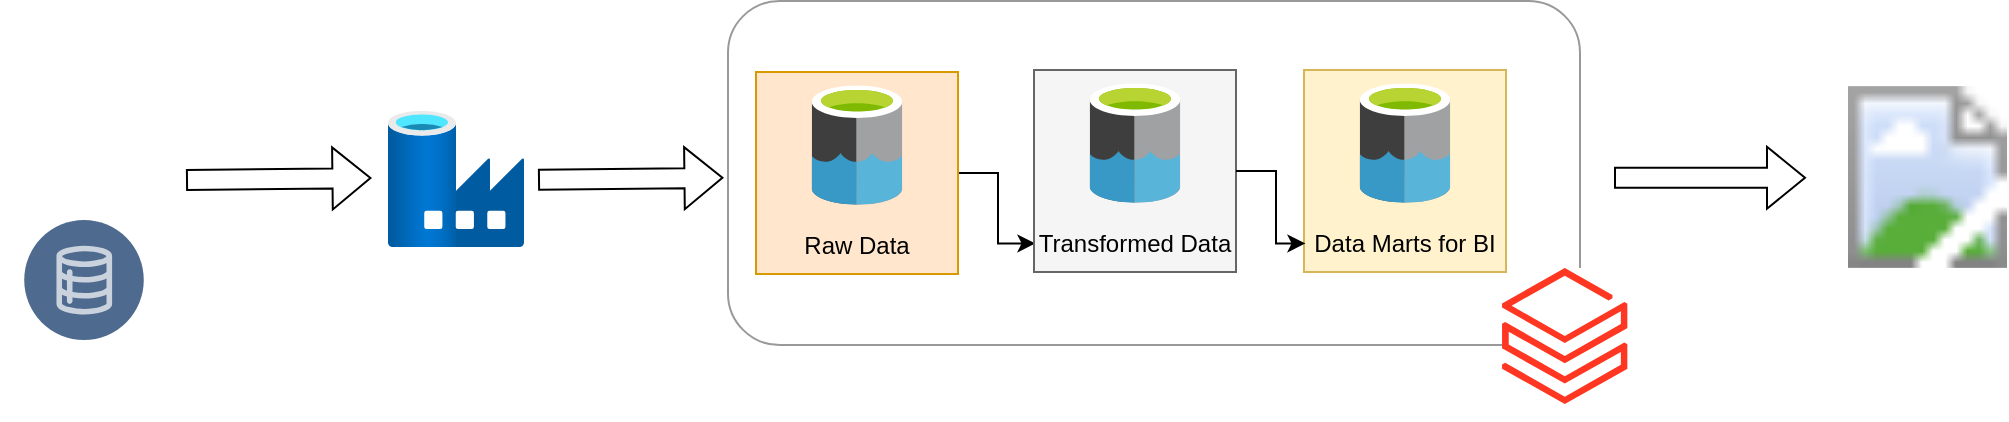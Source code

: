 <mxfile version="26.0.3">
  <diagram name="Page-1" id="3O5jIhEZsP0-XlLyQ-r3">
    <mxGraphModel dx="1526" dy="914" grid="0" gridSize="10" guides="1" tooltips="1" connect="1" arrows="1" fold="1" page="1" pageScale="1" pageWidth="1100" pageHeight="850" background="light-dark(#FFFFFF,#334A6C)" math="0" shadow="0">
      <root>
        <mxCell id="0" />
        <mxCell id="1" parent="0" />
        <mxCell id="34217_7G-RkuzT7lrXYQ-2" value="" style="shape=image;verticalLabelPosition=bottom;labelBackgroundColor=default;verticalAlign=top;aspect=fixed;imageAspect=0;image=https://logos-world.net/wp-content/uploads/2023/03/Epa-Symbol.png;clipPath=inset(0% 21% 0.3% 20.33%);" vertex="1" parent="1">
          <mxGeometry x="21" y="149" width="84.61" height="81" as="geometry" />
        </mxCell>
        <mxCell id="34217_7G-RkuzT7lrXYQ-3" value="" style="shape=image;verticalLabelPosition=bottom;labelBackgroundColor=default;verticalAlign=top;aspect=fixed;imageAspect=0;image=https://cdn-icons-png.flaticon.com/512/1276/1276470.png;" vertex="1" parent="1">
          <mxGeometry x="132" y="163" width="35" height="35" as="geometry" />
        </mxCell>
        <mxCell id="34217_7G-RkuzT7lrXYQ-7" value="" style="group" vertex="1" connectable="0" parent="1">
          <mxGeometry x="431" y="163" width="397" height="174" as="geometry" />
        </mxCell>
        <mxCell id="34217_7G-RkuzT7lrXYQ-24" value="" style="rounded=1;whiteSpace=wrap;html=1;opacity=40;" vertex="1" parent="34217_7G-RkuzT7lrXYQ-7">
          <mxGeometry x="-46" y="-35.5" width="426" height="172" as="geometry" />
        </mxCell>
        <mxCell id="34217_7G-RkuzT7lrXYQ-33" value="" style="edgeStyle=orthogonalEdgeStyle;rounded=0;orthogonalLoop=1;jettySize=auto;html=1;" edge="1" parent="34217_7G-RkuzT7lrXYQ-7" source="34217_7G-RkuzT7lrXYQ-5" target="34217_7G-RkuzT7lrXYQ-19">
          <mxGeometry relative="1" as="geometry" />
        </mxCell>
        <mxCell id="34217_7G-RkuzT7lrXYQ-5" value="" style="whiteSpace=wrap;html=1;aspect=fixed;fillColor=#ffe6cc;strokeColor=#d79b00;" vertex="1" parent="34217_7G-RkuzT7lrXYQ-7">
          <mxGeometry x="-32" width="101" height="101" as="geometry" />
        </mxCell>
        <mxCell id="34217_7G-RkuzT7lrXYQ-4" value="" style="image;sketch=0;aspect=fixed;html=1;points=[];align=center;fontSize=12;image=img/lib/mscae/Data_Lake.svg;" vertex="1" parent="34217_7G-RkuzT7lrXYQ-7">
          <mxGeometry x="-4.127" y="6.784" width="45.254" height="59.545" as="geometry" />
        </mxCell>
        <mxCell id="34217_7G-RkuzT7lrXYQ-6" value="Raw Data" style="text;html=1;align=center;verticalAlign=middle;whiteSpace=wrap;rounded=0;" vertex="1" parent="34217_7G-RkuzT7lrXYQ-7">
          <mxGeometry x="-31.276" y="75.373" width="98.739" height="22.612" as="geometry" />
        </mxCell>
        <mxCell id="34217_7G-RkuzT7lrXYQ-25" value="" style="image;aspect=fixed;html=1;points=[];align=center;fontSize=12;image=img/lib/azure2/analytics/Azure_Databricks.svg;imageBackground=default;" vertex="1" parent="34217_7G-RkuzT7lrXYQ-7">
          <mxGeometry x="341" y="97.99" width="62.8" height="68" as="geometry" />
        </mxCell>
        <mxCell id="34217_7G-RkuzT7lrXYQ-16" value="" style="group;fillColor=#f5f5f5;fontColor=#333333;strokeColor=#666666;" vertex="1" connectable="0" parent="34217_7G-RkuzT7lrXYQ-7">
          <mxGeometry x="107.0" y="-1" width="101" height="101" as="geometry" />
        </mxCell>
        <mxCell id="34217_7G-RkuzT7lrXYQ-17" value="" style="whiteSpace=wrap;html=1;aspect=fixed;fillColor=#f5f5f5;strokeColor=#666666;fontColor=#333333;" vertex="1" parent="34217_7G-RkuzT7lrXYQ-16">
          <mxGeometry width="101" height="101" as="geometry" />
        </mxCell>
        <mxCell id="34217_7G-RkuzT7lrXYQ-18" value="" style="image;sketch=0;aspect=fixed;html=1;points=[];align=center;fontSize=12;image=img/lib/mscae/Data_Lake.svg;" vertex="1" parent="34217_7G-RkuzT7lrXYQ-16">
          <mxGeometry x="27.873" y="6.784" width="45.254" height="59.545" as="geometry" />
        </mxCell>
        <mxCell id="34217_7G-RkuzT7lrXYQ-19" value="Transformed Data" style="text;html=1;align=center;verticalAlign=middle;whiteSpace=wrap;rounded=0;" vertex="1" parent="34217_7G-RkuzT7lrXYQ-16">
          <mxGeometry x="0.724" y="75.373" width="98.739" height="22.612" as="geometry" />
        </mxCell>
        <mxCell id="34217_7G-RkuzT7lrXYQ-20" value="" style="group;fillColor=#fff2cc;strokeColor=#d6b656;" vertex="1" connectable="0" parent="34217_7G-RkuzT7lrXYQ-7">
          <mxGeometry x="242" y="-1" width="101" height="101" as="geometry" />
        </mxCell>
        <mxCell id="34217_7G-RkuzT7lrXYQ-21" value="" style="whiteSpace=wrap;html=1;aspect=fixed;fillColor=#fff2cc;strokeColor=#d6b656;" vertex="1" parent="34217_7G-RkuzT7lrXYQ-20">
          <mxGeometry width="101" height="101" as="geometry" />
        </mxCell>
        <mxCell id="34217_7G-RkuzT7lrXYQ-22" value="" style="image;sketch=0;aspect=fixed;html=1;points=[];align=center;fontSize=12;image=img/lib/mscae/Data_Lake.svg;" vertex="1" parent="34217_7G-RkuzT7lrXYQ-20">
          <mxGeometry x="27.873" y="6.784" width="45.254" height="59.545" as="geometry" />
        </mxCell>
        <mxCell id="34217_7G-RkuzT7lrXYQ-23" value="Data Marts for BI" style="text;html=1;align=center;verticalAlign=middle;whiteSpace=wrap;rounded=0;" vertex="1" parent="34217_7G-RkuzT7lrXYQ-20">
          <mxGeometry x="0.724" y="75.373" width="98.739" height="22.612" as="geometry" />
        </mxCell>
        <mxCell id="34217_7G-RkuzT7lrXYQ-34" value="" style="edgeStyle=orthogonalEdgeStyle;rounded=0;orthogonalLoop=1;jettySize=auto;html=1;" edge="1" parent="34217_7G-RkuzT7lrXYQ-7" source="34217_7G-RkuzT7lrXYQ-17" target="34217_7G-RkuzT7lrXYQ-23">
          <mxGeometry relative="1" as="geometry" />
        </mxCell>
        <mxCell id="34217_7G-RkuzT7lrXYQ-30" value="" style="image;aspect=fixed;html=1;points=[];align=center;fontSize=12;image=img/lib/azure2/databases/Data_Factory.svg;" vertex="1" parent="1">
          <mxGeometry x="215" y="182.5" width="68" height="68" as="geometry" />
        </mxCell>
        <mxCell id="34217_7G-RkuzT7lrXYQ-31" value="" style="shape=flexArrow;endArrow=classic;html=1;rounded=0;entryX=-0.003;entryY=0.555;entryDx=0;entryDy=0;entryPerimeter=0;" edge="1" parent="1">
          <mxGeometry width="50" height="50" relative="1" as="geometry">
            <mxPoint x="114" y="217.02" as="sourcePoint" />
            <mxPoint x="206.722" y="215.98" as="targetPoint" />
          </mxGeometry>
        </mxCell>
        <mxCell id="34217_7G-RkuzT7lrXYQ-32" value="" style="shape=flexArrow;endArrow=classic;html=1;rounded=0;entryX=-0.003;entryY=0.555;entryDx=0;entryDy=0;entryPerimeter=0;" edge="1" parent="1">
          <mxGeometry width="50" height="50" relative="1" as="geometry">
            <mxPoint x="290" y="216.92" as="sourcePoint" />
            <mxPoint x="382.722" y="215.88" as="targetPoint" />
          </mxGeometry>
        </mxCell>
        <mxCell id="34217_7G-RkuzT7lrXYQ-35" value="" style="shape=flexArrow;endArrow=classic;html=1;rounded=0;" edge="1" parent="1">
          <mxGeometry width="50" height="50" relative="1" as="geometry">
            <mxPoint x="828" y="215.88" as="sourcePoint" />
            <mxPoint x="924" y="215.88" as="targetPoint" />
          </mxGeometry>
        </mxCell>
        <mxCell id="34217_7G-RkuzT7lrXYQ-36" value="" style="image;aspect=fixed;html=1;points=[];align=center;fontSize=12;image=img/lib/azure2/power_platform/PowerBI.svg;" vertex="1" parent="1">
          <mxGeometry x="945" y="162.5" width="79.5" height="106" as="geometry" />
        </mxCell>
        <mxCell id="34217_7G-RkuzT7lrXYQ-38" value="" style="verticalLabelPosition=bottom;aspect=fixed;html=1;shape=mxgraph.salesforce.data2;opacity=70;" vertex="1" parent="1">
          <mxGeometry x="33" y="237" width="60" height="60" as="geometry" />
        </mxCell>
      </root>
    </mxGraphModel>
  </diagram>
</mxfile>
